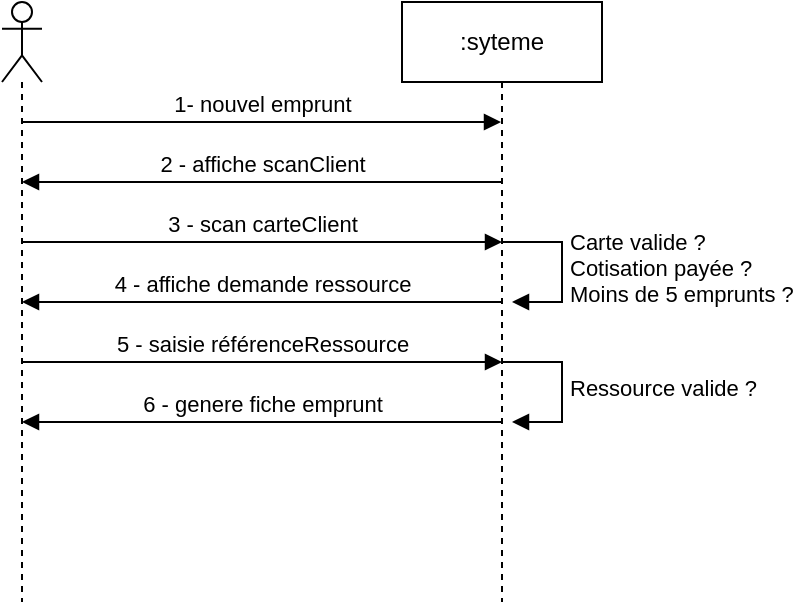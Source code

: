 <mxfile version="21.0.4"><diagram name="Page-1" id="TucJpf1WzLXpM3vg69fH"><mxGraphModel dx="683" dy="391" grid="1" gridSize="10" guides="1" tooltips="1" connect="1" arrows="1" fold="1" page="1" pageScale="1" pageWidth="850" pageHeight="1100" math="0" shadow="0"><root><mxCell id="0"/><mxCell id="1" parent="0"/><mxCell id="lXTZxz5DnIVMn4hIMHGp-43" value=":syteme" style="shape=umlLifeline;perimeter=lifelinePerimeter;whiteSpace=wrap;html=1;container=1;dropTarget=0;collapsible=0;recursiveResize=0;outlineConnect=0;portConstraint=eastwest;newEdgeStyle={&quot;edgeStyle&quot;:&quot;elbowEdgeStyle&quot;,&quot;elbow&quot;:&quot;vertical&quot;,&quot;curved&quot;:0,&quot;rounded&quot;:0};" vertex="1" parent="1"><mxGeometry x="390" y="160" width="100" height="300" as="geometry"/></mxCell><mxCell id="lXTZxz5DnIVMn4hIMHGp-44" value="" style="shape=umlLifeline;perimeter=lifelinePerimeter;whiteSpace=wrap;html=1;container=1;dropTarget=0;collapsible=0;recursiveResize=0;outlineConnect=0;portConstraint=eastwest;newEdgeStyle={&quot;edgeStyle&quot;:&quot;elbowEdgeStyle&quot;,&quot;elbow&quot;:&quot;vertical&quot;,&quot;curved&quot;:0,&quot;rounded&quot;:0};participant=umlActor;" vertex="1" parent="1"><mxGeometry x="190" y="160" width="20" height="300" as="geometry"/></mxCell><mxCell id="lXTZxz5DnIVMn4hIMHGp-48" value="1- nouvel emprunt" style="html=1;verticalAlign=bottom;endArrow=block;edgeStyle=elbowEdgeStyle;elbow=vertical;curved=0;rounded=0;" edge="1" parent="1" target="lXTZxz5DnIVMn4hIMHGp-43"><mxGeometry width="80" relative="1" as="geometry"><mxPoint x="200" y="220.05" as="sourcePoint"/><mxPoint x="280" y="220.05" as="targetPoint"/></mxGeometry></mxCell><mxCell id="lXTZxz5DnIVMn4hIMHGp-49" value="2 - affiche scanClient" style="html=1;verticalAlign=bottom;endArrow=block;edgeStyle=elbowEdgeStyle;elbow=vertical;curved=0;rounded=0;" edge="1" parent="1" source="lXTZxz5DnIVMn4hIMHGp-43" target="lXTZxz5DnIVMn4hIMHGp-44"><mxGeometry width="80" relative="1" as="geometry"><mxPoint x="420" y="260" as="sourcePoint"/><mxPoint x="220" y="260" as="targetPoint"/><Array as="points"><mxPoint x="320" y="250"/></Array></mxGeometry></mxCell><mxCell id="lXTZxz5DnIVMn4hIMHGp-50" value="3 - scan carteClient" style="html=1;verticalAlign=bottom;endArrow=block;edgeStyle=elbowEdgeStyle;elbow=vertical;curved=0;rounded=0;" edge="1" parent="1" source="lXTZxz5DnIVMn4hIMHGp-44"><mxGeometry width="80" relative="1" as="geometry"><mxPoint x="210" y="230.05" as="sourcePoint"/><mxPoint x="440" y="280" as="targetPoint"/><Array as="points"><mxPoint x="300" y="280"/></Array></mxGeometry></mxCell><mxCell id="lXTZxz5DnIVMn4hIMHGp-53" value="&lt;div&gt;Carte valide ?&lt;/div&gt;&lt;div&gt;Cotisation payée ?&lt;br&gt;&lt;/div&gt;&lt;div&gt;Moins de 5 emprunts ?&lt;/div&gt;" style="html=1;align=left;spacingLeft=2;endArrow=block;rounded=0;edgeStyle=orthogonalEdgeStyle;curved=0;rounded=0;" edge="1" parent="1"><mxGeometry relative="1" as="geometry"><mxPoint x="440" y="280" as="sourcePoint"/><Array as="points"><mxPoint x="470" y="310"/></Array><mxPoint x="445" y="310.0" as="targetPoint"/></mxGeometry></mxCell><mxCell id="lXTZxz5DnIVMn4hIMHGp-54" value="4 - affiche demande ressource" style="html=1;verticalAlign=bottom;endArrow=block;edgeStyle=elbowEdgeStyle;elbow=vertical;curved=0;rounded=0;" edge="1" parent="1" source="lXTZxz5DnIVMn4hIMHGp-43" target="lXTZxz5DnIVMn4hIMHGp-44"><mxGeometry width="80" relative="1" as="geometry"><mxPoint x="450" y="260" as="sourcePoint"/><mxPoint x="210" y="260" as="targetPoint"/><Array as="points"/></mxGeometry></mxCell><mxCell id="lXTZxz5DnIVMn4hIMHGp-55" value="5 - saisie référenceRessource" style="html=1;verticalAlign=bottom;endArrow=block;edgeStyle=elbowEdgeStyle;elbow=vertical;curved=0;rounded=0;" edge="1" parent="1"><mxGeometry width="80" relative="1" as="geometry"><mxPoint x="200" y="340" as="sourcePoint"/><mxPoint x="440" y="340" as="targetPoint"/><Array as="points"><mxPoint x="300" y="340"/></Array></mxGeometry></mxCell><mxCell id="lXTZxz5DnIVMn4hIMHGp-57" value="Ressource valide ?" style="html=1;align=left;spacingLeft=2;endArrow=block;rounded=0;edgeStyle=orthogonalEdgeStyle;curved=0;rounded=0;" edge="1" parent="1"><mxGeometry relative="1" as="geometry"><mxPoint x="440" y="340" as="sourcePoint"/><Array as="points"><mxPoint x="470" y="370"/></Array><mxPoint x="445" y="370.0" as="targetPoint"/></mxGeometry></mxCell><mxCell id="lXTZxz5DnIVMn4hIMHGp-58" value="6 - genere fiche emprunt" style="html=1;verticalAlign=bottom;endArrow=block;edgeStyle=elbowEdgeStyle;elbow=vertical;curved=0;rounded=0;" edge="1" parent="1"><mxGeometry width="80" relative="1" as="geometry"><mxPoint x="440" y="370" as="sourcePoint"/><mxPoint x="200" y="370" as="targetPoint"/><Array as="points"><mxPoint x="320" y="370"/></Array></mxGeometry></mxCell></root></mxGraphModel></diagram></mxfile>